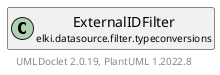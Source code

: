 @startuml
    remove .*\.(Instance|Par|Parameterizer|Factory)$
    set namespaceSeparator none
    hide empty fields
    hide empty methods

    class "<size:14>ExternalIDFilter.Par\n<size:10>elki.datasource.filter.typeconversions" as elki.datasource.filter.typeconversions.ExternalIDFilter.Par [[ExternalIDFilter.Par.html]] {
        {static} +EXTERNALID_INDEX_ID: OptionID
        ~externalIdIndex: int
        +configure(Parameterization): void
        +make(): ExternalIDFilter
    }

    interface "<size:14>Parameterizer\n<size:10>elki.utilities.optionhandling" as elki.utilities.optionhandling.Parameterizer [[../../../utilities/optionhandling/Parameterizer.html]] {
        {abstract} +make(): Object
    }
    class "<size:14>ExternalIDFilter\n<size:10>elki.datasource.filter.typeconversions" as elki.datasource.filter.typeconversions.ExternalIDFilter [[ExternalIDFilter.html]]

    elki.utilities.optionhandling.Parameterizer <|.. elki.datasource.filter.typeconversions.ExternalIDFilter.Par
    elki.datasource.filter.typeconversions.ExternalIDFilter +-- elki.datasource.filter.typeconversions.ExternalIDFilter.Par

    center footer UMLDoclet 2.0.19, PlantUML 1.2022.8
@enduml
